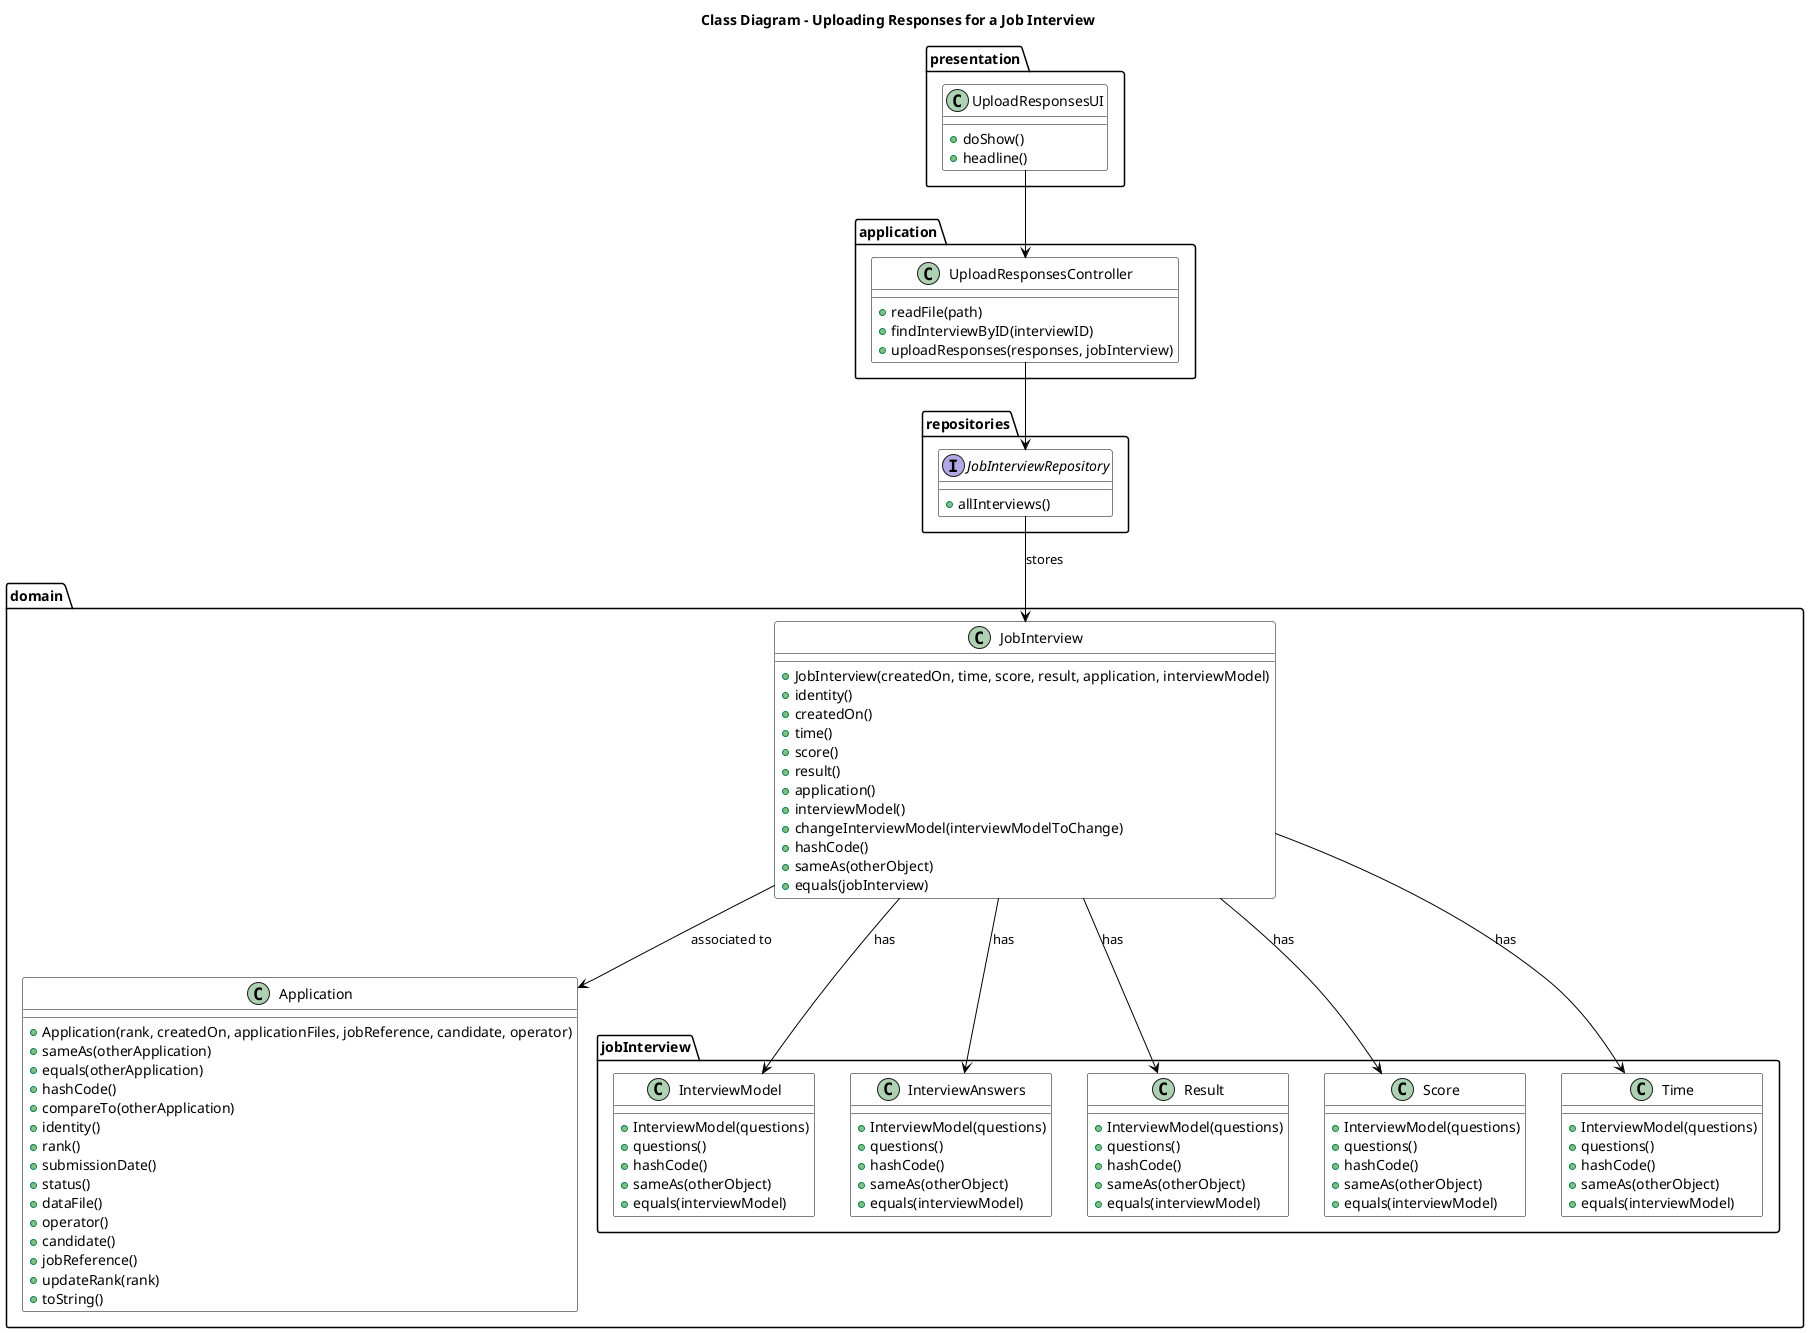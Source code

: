 @startuml
skinparam class {
    BackgroundColor White
    ArrowColor Black
    BorderColor Black
    FontColor Black
    FontSize 14
}

Title "Class Diagram - Uploading Responses for a Job Interview"

package "presentation" {
    class UploadResponsesUI {
        + doShow()
        + headline()
    }
}

package "application" {
    class UploadResponsesController {
        + readFile(path)
        + findInterviewByID(interviewID)
        + uploadResponses(responses, jobInterview)
    }
}

package "repositories" {
    interface JobInterviewRepository {
        + allInterviews()
    }
}

package "domain" {
    class JobInterview {
        + JobInterview(createdOn, time, score, result, application, interviewModel)
        + identity()
        + createdOn()
        + time()
        + score()
        + result()
        + application()
        + interviewModel()
        + changeInterviewModel(interviewModelToChange)
        + hashCode()
        + sameAs(otherObject)
        + equals(jobInterview)
    }

    class Application {
            + Application(rank, createdOn, applicationFiles, jobReference, candidate, operator)
            + sameAs(otherApplication)
            + equals(otherApplication)
            + hashCode()
            + compareTo(otherApplication)
            + identity()
            + rank()
            + submissionDate()
            + status()
            + dataFile()
            + operator()
            + candidate()
            + jobReference()
            + updateRank(rank)
            + toString()
        }

    package "jobInterview" {
        class InterviewModel {
            + InterviewModel(questions)
            + questions()
            + hashCode()
            + sameAs(otherObject)
            + equals(interviewModel)
        }

        class InterviewAnswers {
            + InterviewModel(questions)
            + questions()
            + hashCode()
            + sameAs(otherObject)
            + equals(interviewModel)
        }

        class Result {
            + InterviewModel(questions)
            + questions()
            + hashCode()
            + sameAs(otherObject)
            + equals(interviewModel)
        }

        class Score {
            + InterviewModel(questions)
            + questions()
            + hashCode()
            + sameAs(otherObject)
            + equals(interviewModel)
        }

        class Time {
            + InterviewModel(questions)
            + questions()
            + hashCode()
            + sameAs(otherObject)
            + equals(interviewModel)
        }
    }
}

UploadResponsesUI --> UploadResponsesController

UploadResponsesController --> JobInterviewRepository

JobInterviewRepository --> JobInterview : stores

JobInterview --> Application : associated to
JobInterview --> InterviewModel : has
JobInterview --> InterviewAnswers : has
JobInterview --> Result : has
JobInterview --> Score : has
JobInterview --> Time : has

@enduml
